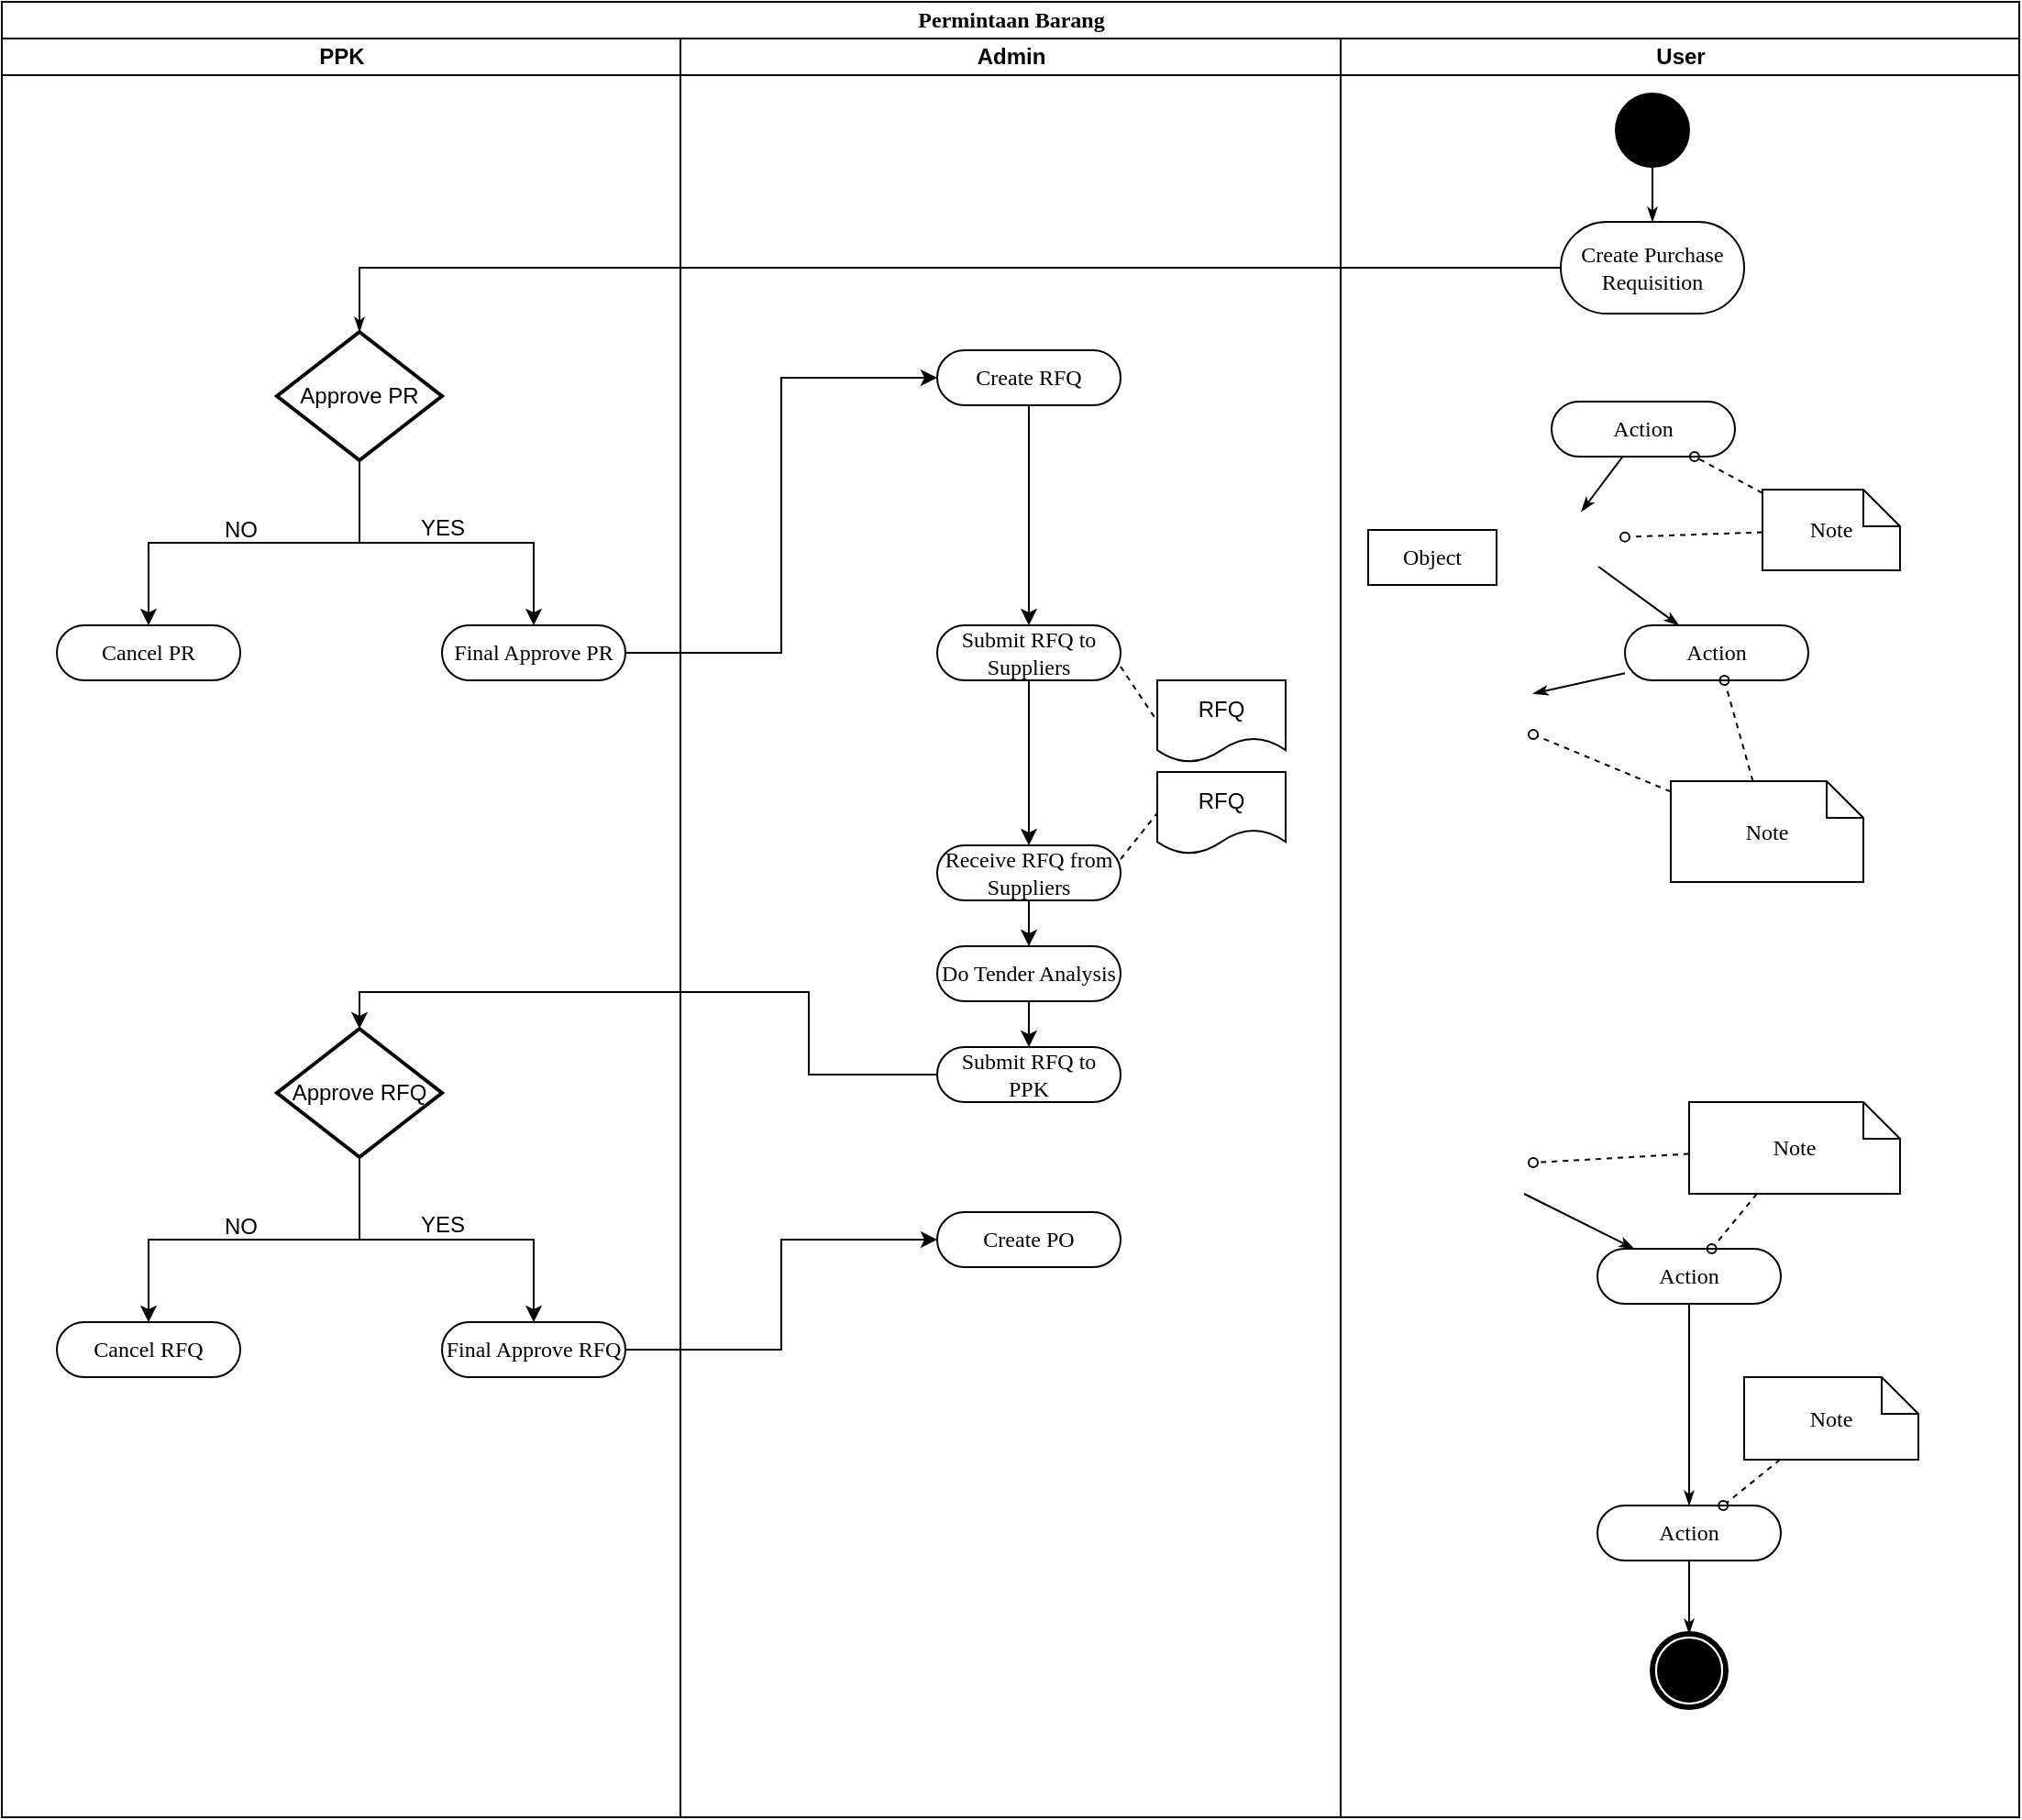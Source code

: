 <mxfile version="14.9.2" type="github">
  <diagram name="Page-1" id="0783ab3e-0a74-02c8-0abd-f7b4e66b4bec">
    <mxGraphModel dx="868" dy="482" grid="1" gridSize="10" guides="1" tooltips="1" connect="1" arrows="1" fold="1" page="1" pageScale="1" pageWidth="850" pageHeight="1100" background="none" math="0" shadow="0">
      <root>
        <mxCell id="0" />
        <mxCell id="1" parent="0" />
        <mxCell id="1c1d494c118603dd-1" value="Permintaan Barang" style="swimlane;html=1;childLayout=stackLayout;startSize=20;rounded=0;shadow=0;comic=0;labelBackgroundColor=none;strokeWidth=1;fontFamily=Verdana;fontSize=12;align=center;" parent="1" vertex="1">
          <mxGeometry x="40" y="20" width="1100" height="990" as="geometry" />
        </mxCell>
        <mxCell id="1c1d494c118603dd-2" value="PPK" style="swimlane;html=1;startSize=20;" parent="1c1d494c118603dd-1" vertex="1">
          <mxGeometry y="20" width="370" height="970" as="geometry" />
        </mxCell>
        <mxCell id="RlAB5I8TvOhal_wCDAfg-9" style="edgeStyle=orthogonalEdgeStyle;rounded=0;orthogonalLoop=1;jettySize=auto;html=1;exitX=0.5;exitY=1;exitDx=0;exitDy=0;exitPerimeter=0;entryX=0.5;entryY=0;entryDx=0;entryDy=0;" parent="1c1d494c118603dd-2" source="RlAB5I8TvOhal_wCDAfg-1" target="RlAB5I8TvOhal_wCDAfg-5" edge="1">
          <mxGeometry relative="1" as="geometry" />
        </mxCell>
        <mxCell id="RlAB5I8TvOhal_wCDAfg-11" style="edgeStyle=orthogonalEdgeStyle;rounded=0;orthogonalLoop=1;jettySize=auto;html=1;exitX=0.5;exitY=1;exitDx=0;exitDy=0;exitPerimeter=0;entryX=0.5;entryY=0;entryDx=0;entryDy=0;" parent="1c1d494c118603dd-2" source="RlAB5I8TvOhal_wCDAfg-1" target="RlAB5I8TvOhal_wCDAfg-6" edge="1">
          <mxGeometry relative="1" as="geometry" />
        </mxCell>
        <mxCell id="RlAB5I8TvOhal_wCDAfg-1" value="Approve PR" style="strokeWidth=2;html=1;shape=mxgraph.flowchart.decision;whiteSpace=wrap;" parent="1c1d494c118603dd-2" vertex="1">
          <mxGeometry x="150" y="160" width="90" height="70" as="geometry" />
        </mxCell>
        <mxCell id="RlAB5I8TvOhal_wCDAfg-6" value="Cancel PR" style="rounded=1;whiteSpace=wrap;html=1;shadow=0;comic=0;labelBackgroundColor=none;strokeWidth=1;fontFamily=Verdana;fontSize=12;align=center;arcSize=50;" parent="1c1d494c118603dd-2" vertex="1">
          <mxGeometry x="30" y="320" width="100" height="30" as="geometry" />
        </mxCell>
        <mxCell id="RlAB5I8TvOhal_wCDAfg-5" value="Final Approve PR" style="rounded=1;whiteSpace=wrap;html=1;shadow=0;comic=0;labelBackgroundColor=none;strokeWidth=1;fontFamily=Verdana;fontSize=12;align=center;arcSize=50;" parent="1c1d494c118603dd-2" vertex="1">
          <mxGeometry x="240" y="320" width="100" height="30" as="geometry" />
        </mxCell>
        <mxCell id="RlAB5I8TvOhal_wCDAfg-12" value="YES" style="text;html=1;align=center;verticalAlign=middle;resizable=0;points=[];autosize=1;strokeColor=none;" parent="1c1d494c118603dd-2" vertex="1">
          <mxGeometry x="220" y="257" width="40" height="20" as="geometry" />
        </mxCell>
        <mxCell id="gLysrJErBNc5DkfK_gQ7-5" value="Approve RFQ" style="strokeWidth=2;html=1;shape=mxgraph.flowchart.decision;whiteSpace=wrap;" vertex="1" parent="1c1d494c118603dd-2">
          <mxGeometry x="150" y="540" width="90" height="70" as="geometry" />
        </mxCell>
        <mxCell id="gLysrJErBNc5DkfK_gQ7-6" value="Cancel RFQ" style="rounded=1;whiteSpace=wrap;html=1;shadow=0;comic=0;labelBackgroundColor=none;strokeWidth=1;fontFamily=Verdana;fontSize=12;align=center;arcSize=50;" vertex="1" parent="1c1d494c118603dd-2">
          <mxGeometry x="30" y="700" width="100" height="30" as="geometry" />
        </mxCell>
        <mxCell id="gLysrJErBNc5DkfK_gQ7-4" style="edgeStyle=orthogonalEdgeStyle;rounded=0;orthogonalLoop=1;jettySize=auto;html=1;exitX=0.5;exitY=1;exitDx=0;exitDy=0;exitPerimeter=0;entryX=0.5;entryY=0;entryDx=0;entryDy=0;" edge="1" parent="1c1d494c118603dd-2" source="gLysrJErBNc5DkfK_gQ7-5" target="gLysrJErBNc5DkfK_gQ7-6">
          <mxGeometry relative="1" as="geometry" />
        </mxCell>
        <mxCell id="gLysrJErBNc5DkfK_gQ7-7" value="Final Approve RFQ" style="rounded=1;whiteSpace=wrap;html=1;shadow=0;comic=0;labelBackgroundColor=none;strokeWidth=1;fontFamily=Verdana;fontSize=12;align=center;arcSize=50;" vertex="1" parent="1c1d494c118603dd-2">
          <mxGeometry x="240" y="700" width="100" height="30" as="geometry" />
        </mxCell>
        <mxCell id="gLysrJErBNc5DkfK_gQ7-3" style="edgeStyle=orthogonalEdgeStyle;rounded=0;orthogonalLoop=1;jettySize=auto;html=1;exitX=0.5;exitY=1;exitDx=0;exitDy=0;exitPerimeter=0;entryX=0.5;entryY=0;entryDx=0;entryDy=0;" edge="1" parent="1c1d494c118603dd-2" source="gLysrJErBNc5DkfK_gQ7-5" target="gLysrJErBNc5DkfK_gQ7-7">
          <mxGeometry relative="1" as="geometry" />
        </mxCell>
        <mxCell id="gLysrJErBNc5DkfK_gQ7-8" value="YES" style="text;html=1;align=center;verticalAlign=middle;resizable=0;points=[];autosize=1;strokeColor=none;" vertex="1" parent="1c1d494c118603dd-2">
          <mxGeometry x="220" y="637" width="40" height="20" as="geometry" />
        </mxCell>
        <mxCell id="gLysrJErBNc5DkfK_gQ7-9" value="NO" style="text;html=1;align=center;verticalAlign=middle;resizable=0;points=[];autosize=1;strokeColor=none;" vertex="1" parent="1c1d494c118603dd-2">
          <mxGeometry x="115" y="638" width="30" height="20" as="geometry" />
        </mxCell>
        <mxCell id="1c1d494c118603dd-3" value="Admin" style="swimlane;html=1;startSize=20;" parent="1c1d494c118603dd-1" vertex="1">
          <mxGeometry x="370" y="20" width="360" height="970" as="geometry" />
        </mxCell>
        <mxCell id="RlAB5I8TvOhal_wCDAfg-20" style="edgeStyle=orthogonalEdgeStyle;rounded=0;orthogonalLoop=1;jettySize=auto;html=1;exitX=0.5;exitY=1;exitDx=0;exitDy=0;" parent="1c1d494c118603dd-3" source="1c1d494c118603dd-7" target="RlAB5I8TvOhal_wCDAfg-19" edge="1">
          <mxGeometry relative="1" as="geometry" />
        </mxCell>
        <mxCell id="1c1d494c118603dd-7" value="Submit RFQ to Suppliers" style="rounded=1;whiteSpace=wrap;html=1;shadow=0;comic=0;labelBackgroundColor=none;strokeWidth=1;fontFamily=Verdana;fontSize=12;align=center;arcSize=50;" parent="1c1d494c118603dd-3" vertex="1">
          <mxGeometry x="140" y="320" width="100" height="30" as="geometry" />
        </mxCell>
        <mxCell id="RlAB5I8TvOhal_wCDAfg-17" value="RFQ" style="shape=document;whiteSpace=wrap;html=1;boundedLbl=1;" parent="1c1d494c118603dd-3" vertex="1">
          <mxGeometry x="260" y="350" width="70" height="44.8" as="geometry" />
        </mxCell>
        <mxCell id="RlAB5I8TvOhal_wCDAfg-18" value="" style="endArrow=none;dashed=1;html=1;entryX=0;entryY=0.5;entryDx=0;entryDy=0;exitX=1;exitY=0.75;exitDx=0;exitDy=0;" parent="1c1d494c118603dd-3" source="1c1d494c118603dd-7" target="RlAB5I8TvOhal_wCDAfg-17" edge="1">
          <mxGeometry width="50" height="50" relative="1" as="geometry">
            <mxPoint x="100" y="470" as="sourcePoint" />
            <mxPoint x="150" y="420" as="targetPoint" />
          </mxGeometry>
        </mxCell>
        <mxCell id="gLysrJErBNc5DkfK_gQ7-12" style="edgeStyle=orthogonalEdgeStyle;rounded=0;orthogonalLoop=1;jettySize=auto;html=1;exitX=0.5;exitY=1;exitDx=0;exitDy=0;entryX=0.5;entryY=0;entryDx=0;entryDy=0;" edge="1" parent="1c1d494c118603dd-3" source="RlAB5I8TvOhal_wCDAfg-19" target="gLysrJErBNc5DkfK_gQ7-11">
          <mxGeometry relative="1" as="geometry" />
        </mxCell>
        <mxCell id="RlAB5I8TvOhal_wCDAfg-19" value="Receive RFQ from Suppliers" style="rounded=1;whiteSpace=wrap;html=1;shadow=0;comic=0;labelBackgroundColor=none;strokeWidth=1;fontFamily=Verdana;fontSize=12;align=center;arcSize=50;" parent="1c1d494c118603dd-3" vertex="1">
          <mxGeometry x="140" y="440" width="100" height="30" as="geometry" />
        </mxCell>
        <mxCell id="RlAB5I8TvOhal_wCDAfg-25" style="edgeStyle=orthogonalEdgeStyle;rounded=0;orthogonalLoop=1;jettySize=auto;html=1;exitX=0.5;exitY=1;exitDx=0;exitDy=0;entryX=0.5;entryY=0;entryDx=0;entryDy=0;" parent="1c1d494c118603dd-3" source="RlAB5I8TvOhal_wCDAfg-23" target="1c1d494c118603dd-7" edge="1">
          <mxGeometry relative="1" as="geometry" />
        </mxCell>
        <mxCell id="RlAB5I8TvOhal_wCDAfg-23" value="Create RFQ" style="rounded=1;whiteSpace=wrap;html=1;shadow=0;comic=0;labelBackgroundColor=none;strokeWidth=1;fontFamily=Verdana;fontSize=12;align=center;arcSize=50;" parent="1c1d494c118603dd-3" vertex="1">
          <mxGeometry x="140" y="170" width="100" height="30" as="geometry" />
        </mxCell>
        <mxCell id="gLysrJErBNc5DkfK_gQ7-1" value="Submit RFQ to PPK" style="rounded=1;whiteSpace=wrap;html=1;shadow=0;comic=0;labelBackgroundColor=none;strokeWidth=1;fontFamily=Verdana;fontSize=12;align=center;arcSize=50;" vertex="1" parent="1c1d494c118603dd-3">
          <mxGeometry x="140" y="550" width="100" height="30" as="geometry" />
        </mxCell>
        <mxCell id="gLysrJErBNc5DkfK_gQ7-10" value="Create PO" style="rounded=1;whiteSpace=wrap;html=1;shadow=0;comic=0;labelBackgroundColor=none;strokeWidth=1;fontFamily=Verdana;fontSize=12;align=center;arcSize=50;" vertex="1" parent="1c1d494c118603dd-3">
          <mxGeometry x="140" y="640" width="100" height="30" as="geometry" />
        </mxCell>
        <mxCell id="gLysrJErBNc5DkfK_gQ7-13" style="edgeStyle=orthogonalEdgeStyle;rounded=0;orthogonalLoop=1;jettySize=auto;html=1;exitX=0.5;exitY=1;exitDx=0;exitDy=0;entryX=0.5;entryY=0;entryDx=0;entryDy=0;" edge="1" parent="1c1d494c118603dd-3" source="gLysrJErBNc5DkfK_gQ7-11" target="gLysrJErBNc5DkfK_gQ7-1">
          <mxGeometry relative="1" as="geometry" />
        </mxCell>
        <mxCell id="gLysrJErBNc5DkfK_gQ7-11" value="Do Tender Analysis" style="rounded=1;whiteSpace=wrap;html=1;shadow=0;comic=0;labelBackgroundColor=none;strokeWidth=1;fontFamily=Verdana;fontSize=12;align=center;arcSize=50;" vertex="1" parent="1c1d494c118603dd-3">
          <mxGeometry x="140" y="495" width="100" height="30" as="geometry" />
        </mxCell>
        <mxCell id="1c1d494c118603dd-4" value="User" style="swimlane;html=1;startSize=20;" parent="1c1d494c118603dd-1" vertex="1">
          <mxGeometry x="730" y="20" width="370" height="970" as="geometry" />
        </mxCell>
        <mxCell id="1c1d494c118603dd-27" style="edgeStyle=orthogonalEdgeStyle;rounded=0;html=1;labelBackgroundColor=none;startArrow=none;startFill=0;startSize=5;endArrow=classicThin;endFill=1;endSize=5;jettySize=auto;orthogonalLoop=1;strokeWidth=1;fontFamily=Verdana;fontSize=12" parent="1c1d494c118603dd-4" source="60571a20871a0731-4" target="60571a20871a0731-8" edge="1">
          <mxGeometry relative="1" as="geometry" />
        </mxCell>
        <mxCell id="60571a20871a0731-4" value="" style="ellipse;whiteSpace=wrap;html=1;rounded=0;shadow=0;comic=0;labelBackgroundColor=none;strokeWidth=1;fillColor=#000000;fontFamily=Verdana;fontSize=12;align=center;" parent="1c1d494c118603dd-4" vertex="1">
          <mxGeometry x="150" y="30" width="40" height="40" as="geometry" />
        </mxCell>
        <mxCell id="60571a20871a0731-8" value="Create Purchase Requisition" style="rounded=1;whiteSpace=wrap;html=1;shadow=0;comic=0;labelBackgroundColor=none;strokeWidth=1;fontFamily=Verdana;fontSize=12;align=center;arcSize=50;" parent="1c1d494c118603dd-4" vertex="1">
          <mxGeometry x="120" y="100" width="100" height="50" as="geometry" />
        </mxCell>
        <mxCell id="1c1d494c118603dd-33" style="rounded=0;html=1;labelBackgroundColor=none;startArrow=none;startFill=0;startSize=5;endArrow=classicThin;endFill=1;endSize=5;jettySize=auto;orthogonalLoop=1;strokeWidth=1;fontFamily=Verdana;fontSize=12" parent="1c1d494c118603dd-4" source="1c1d494c118603dd-5" edge="1">
          <mxGeometry relative="1" as="geometry">
            <mxPoint x="131.25" y="258" as="targetPoint" />
          </mxGeometry>
        </mxCell>
        <mxCell id="1c1d494c118603dd-5" value="Action" style="rounded=1;whiteSpace=wrap;html=1;shadow=0;comic=0;labelBackgroundColor=none;strokeWidth=1;fontFamily=Verdana;fontSize=12;align=center;arcSize=50;" parent="1c1d494c118603dd-4" vertex="1">
          <mxGeometry x="115" y="198" width="100" height="30" as="geometry" />
        </mxCell>
        <mxCell id="1c1d494c118603dd-38" style="edgeStyle=none;rounded=0;html=1;labelBackgroundColor=none;startArrow=none;startFill=0;startSize=5;endArrow=classicThin;endFill=1;endSize=5;jettySize=auto;orthogonalLoop=1;strokeWidth=1;fontFamily=Verdana;fontSize=12" parent="1c1d494c118603dd-4" source="1c1d494c118603dd-8" edge="1">
          <mxGeometry relative="1" as="geometry">
            <mxPoint x="105" y="357.222" as="targetPoint" />
          </mxGeometry>
        </mxCell>
        <mxCell id="1c1d494c118603dd-8" value="Action" style="rounded=1;whiteSpace=wrap;html=1;shadow=0;comic=0;labelBackgroundColor=none;strokeWidth=1;fontFamily=Verdana;fontSize=12;align=center;arcSize=50;" parent="1c1d494c118603dd-4" vertex="1">
          <mxGeometry x="155" y="320" width="100" height="30" as="geometry" />
        </mxCell>
        <mxCell id="1c1d494c118603dd-37" style="edgeStyle=none;rounded=0;html=1;labelBackgroundColor=none;startArrow=none;startFill=0;startSize=5;endArrow=classicThin;endFill=1;endSize=5;jettySize=auto;orthogonalLoop=1;strokeWidth=1;fontFamily=Verdana;fontSize=12" parent="1c1d494c118603dd-4" target="1c1d494c118603dd-8" edge="1">
          <mxGeometry relative="1" as="geometry">
            <mxPoint x="140.565" y="288" as="sourcePoint" />
          </mxGeometry>
        </mxCell>
        <mxCell id="1c1d494c118603dd-9" value="Object" style="rounded=0;whiteSpace=wrap;html=1;shadow=0;comic=0;labelBackgroundColor=none;strokeWidth=1;fontFamily=Verdana;fontSize=12;align=center;arcSize=50;" parent="1c1d494c118603dd-4" vertex="1">
          <mxGeometry x="15" y="268" width="70" height="30" as="geometry" />
        </mxCell>
        <mxCell id="1c1d494c118603dd-43" style="edgeStyle=none;rounded=0;html=1;labelBackgroundColor=none;startArrow=none;startFill=0;startSize=5;endArrow=classicThin;endFill=1;endSize=5;jettySize=auto;orthogonalLoop=1;strokeWidth=1;fontFamily=Verdana;fontSize=12" parent="1c1d494c118603dd-4" target="1c1d494c118603dd-18" edge="1">
          <mxGeometry relative="1" as="geometry">
            <mxPoint x="100" y="630" as="sourcePoint" />
          </mxGeometry>
        </mxCell>
        <mxCell id="1c1d494c118603dd-44" style="edgeStyle=none;rounded=0;html=1;labelBackgroundColor=none;startArrow=none;startFill=0;startSize=5;endArrow=classicThin;endFill=1;endSize=5;jettySize=auto;orthogonalLoop=1;strokeWidth=1;fontFamily=Verdana;fontSize=12" parent="1c1d494c118603dd-4" source="1c1d494c118603dd-18" target="1c1d494c118603dd-19" edge="1">
          <mxGeometry relative="1" as="geometry" />
        </mxCell>
        <mxCell id="1c1d494c118603dd-18" value="Action" style="rounded=1;whiteSpace=wrap;html=1;shadow=0;comic=0;labelBackgroundColor=none;strokeWidth=1;fontFamily=Verdana;fontSize=12;align=center;arcSize=50;" parent="1c1d494c118603dd-4" vertex="1">
          <mxGeometry x="140" y="660" width="100" height="30" as="geometry" />
        </mxCell>
        <mxCell id="1c1d494c118603dd-45" style="edgeStyle=none;rounded=0;html=1;labelBackgroundColor=none;startArrow=none;startFill=0;startSize=5;endArrow=classicThin;endFill=1;endSize=5;jettySize=auto;orthogonalLoop=1;strokeWidth=1;fontFamily=Verdana;fontSize=12" parent="1c1d494c118603dd-4" source="1c1d494c118603dd-19" target="60571a20871a0731-5" edge="1">
          <mxGeometry relative="1" as="geometry" />
        </mxCell>
        <mxCell id="1c1d494c118603dd-19" value="Action" style="rounded=1;whiteSpace=wrap;html=1;shadow=0;comic=0;labelBackgroundColor=none;strokeWidth=1;fontFamily=Verdana;fontSize=12;align=center;arcSize=50;" parent="1c1d494c118603dd-4" vertex="1">
          <mxGeometry x="140" y="800" width="100" height="30" as="geometry" />
        </mxCell>
        <mxCell id="60571a20871a0731-5" value="" style="shape=mxgraph.bpmn.shape;html=1;verticalLabelPosition=bottom;labelBackgroundColor=#ffffff;verticalAlign=top;perimeter=ellipsePerimeter;outline=end;symbol=terminate;rounded=0;shadow=0;comic=0;strokeWidth=1;fontFamily=Verdana;fontSize=12;align=center;" parent="1c1d494c118603dd-4" vertex="1">
          <mxGeometry x="170" y="870" width="40" height="40" as="geometry" />
        </mxCell>
        <mxCell id="1c1d494c118603dd-48" style="edgeStyle=none;rounded=0;html=1;dashed=1;labelBackgroundColor=none;startArrow=none;startFill=0;startSize=5;endArrow=oval;endFill=0;endSize=5;jettySize=auto;orthogonalLoop=1;strokeWidth=1;fontFamily=Verdana;fontSize=12" parent="1c1d494c118603dd-4" source="1c1d494c118603dd-20" target="1c1d494c118603dd-5" edge="1">
          <mxGeometry relative="1" as="geometry" />
        </mxCell>
        <mxCell id="1c1d494c118603dd-49" style="edgeStyle=none;rounded=0;html=1;dashed=1;labelBackgroundColor=none;startArrow=none;startFill=0;startSize=5;endArrow=oval;endFill=0;endSize=5;jettySize=auto;orthogonalLoop=1;strokeWidth=1;fontFamily=Verdana;fontSize=12" parent="1c1d494c118603dd-4" source="1c1d494c118603dd-20" edge="1">
          <mxGeometry relative="1" as="geometry">
            <mxPoint x="155" y="271.814" as="targetPoint" />
          </mxGeometry>
        </mxCell>
        <mxCell id="1c1d494c118603dd-20" value="Note" style="shape=note;whiteSpace=wrap;html=1;rounded=0;shadow=0;comic=0;labelBackgroundColor=none;strokeWidth=1;fontFamily=Verdana;fontSize=12;align=center;size=20;" parent="1c1d494c118603dd-4" vertex="1">
          <mxGeometry x="230" y="246" width="75" height="44" as="geometry" />
        </mxCell>
        <mxCell id="1c1d494c118603dd-50" style="edgeStyle=none;rounded=0;html=1;dashed=1;labelBackgroundColor=none;startArrow=none;startFill=0;startSize=5;endArrow=oval;endFill=0;endSize=5;jettySize=auto;orthogonalLoop=1;strokeWidth=1;fontFamily=Verdana;fontSize=12" parent="1c1d494c118603dd-4" source="1c1d494c118603dd-22" target="1c1d494c118603dd-8" edge="1">
          <mxGeometry relative="1" as="geometry" />
        </mxCell>
        <mxCell id="1c1d494c118603dd-51" style="edgeStyle=none;rounded=0;html=1;dashed=1;labelBackgroundColor=none;startArrow=none;startFill=0;startSize=5;endArrow=oval;endFill=0;endSize=5;jettySize=auto;orthogonalLoop=1;strokeWidth=1;fontFamily=Verdana;fontSize=12" parent="1c1d494c118603dd-4" source="1c1d494c118603dd-22" edge="1">
          <mxGeometry relative="1" as="geometry">
            <mxPoint x="105" y="379.538" as="targetPoint" />
          </mxGeometry>
        </mxCell>
        <mxCell id="1c1d494c118603dd-22" value="Note" style="shape=note;whiteSpace=wrap;html=1;rounded=0;shadow=0;comic=0;labelBackgroundColor=none;strokeWidth=1;fontFamily=Verdana;fontSize=12;align=center;size=20;" parent="1c1d494c118603dd-4" vertex="1">
          <mxGeometry x="180" y="405" width="105" height="55" as="geometry" />
        </mxCell>
        <mxCell id="1c1d494c118603dd-56" style="edgeStyle=none;rounded=0;html=1;dashed=1;labelBackgroundColor=none;startArrow=none;startFill=0;startSize=5;endArrow=oval;endFill=0;endSize=5;jettySize=auto;orthogonalLoop=1;strokeWidth=1;fontFamily=Verdana;fontSize=12" parent="1c1d494c118603dd-4" source="1c1d494c118603dd-25" target="1c1d494c118603dd-18" edge="1">
          <mxGeometry relative="1" as="geometry" />
        </mxCell>
        <mxCell id="1c1d494c118603dd-57" style="edgeStyle=none;rounded=0;html=1;dashed=1;labelBackgroundColor=none;startArrow=none;startFill=0;startSize=5;endArrow=oval;endFill=0;endSize=5;jettySize=auto;orthogonalLoop=1;strokeWidth=1;fontFamily=Verdana;fontSize=12" parent="1c1d494c118603dd-4" source="1c1d494c118603dd-25" edge="1">
          <mxGeometry relative="1" as="geometry">
            <mxPoint x="105" y="613.028" as="targetPoint" />
          </mxGeometry>
        </mxCell>
        <mxCell id="1c1d494c118603dd-25" value="Note" style="shape=note;whiteSpace=wrap;html=1;rounded=0;shadow=0;comic=0;labelBackgroundColor=none;strokeWidth=1;fontFamily=Verdana;fontSize=12;align=center;size=20;" parent="1c1d494c118603dd-4" vertex="1">
          <mxGeometry x="190" y="580" width="115" height="50" as="geometry" />
        </mxCell>
        <mxCell id="1c1d494c118603dd-58" style="edgeStyle=none;rounded=0;html=1;dashed=1;labelBackgroundColor=none;startArrow=none;startFill=0;startSize=5;endArrow=oval;endFill=0;endSize=5;jettySize=auto;orthogonalLoop=1;strokeWidth=1;fontFamily=Verdana;fontSize=12" parent="1c1d494c118603dd-4" source="1c1d494c118603dd-26" target="1c1d494c118603dd-19" edge="1">
          <mxGeometry relative="1" as="geometry" />
        </mxCell>
        <mxCell id="1c1d494c118603dd-26" value="Note" style="shape=note;whiteSpace=wrap;html=1;rounded=0;shadow=0;comic=0;labelBackgroundColor=none;strokeWidth=1;fontFamily=Verdana;fontSize=12;align=center;size=20;" parent="1c1d494c118603dd-4" vertex="1">
          <mxGeometry x="220" y="730" width="95" height="45" as="geometry" />
        </mxCell>
        <mxCell id="1c1d494c118603dd-28" style="edgeStyle=orthogonalEdgeStyle;rounded=0;html=1;entryX=0.5;entryY=0;labelBackgroundColor=none;startArrow=none;startFill=0;startSize=5;endArrow=classicThin;endFill=1;endSize=5;jettySize=auto;orthogonalLoop=1;strokeWidth=1;fontFamily=Verdana;fontSize=12;entryDx=0;entryDy=0;entryPerimeter=0;" parent="1c1d494c118603dd-1" source="60571a20871a0731-8" target="RlAB5I8TvOhal_wCDAfg-1" edge="1">
          <mxGeometry relative="1" as="geometry">
            <Array as="points">
              <mxPoint x="195" y="145" />
            </Array>
            <mxPoint x="140" y="240" as="targetPoint" />
          </mxGeometry>
        </mxCell>
        <mxCell id="RlAB5I8TvOhal_wCDAfg-24" style="edgeStyle=orthogonalEdgeStyle;rounded=0;orthogonalLoop=1;jettySize=auto;html=1;exitX=1;exitY=0.5;exitDx=0;exitDy=0;entryX=0;entryY=0.5;entryDx=0;entryDy=0;" parent="1c1d494c118603dd-1" source="RlAB5I8TvOhal_wCDAfg-5" target="RlAB5I8TvOhal_wCDAfg-23" edge="1">
          <mxGeometry relative="1" as="geometry" />
        </mxCell>
        <mxCell id="gLysrJErBNc5DkfK_gQ7-14" style="edgeStyle=orthogonalEdgeStyle;rounded=0;orthogonalLoop=1;jettySize=auto;html=1;exitX=0;exitY=0.5;exitDx=0;exitDy=0;entryX=0.5;entryY=0;entryDx=0;entryDy=0;entryPerimeter=0;" edge="1" parent="1c1d494c118603dd-1" source="gLysrJErBNc5DkfK_gQ7-1" target="gLysrJErBNc5DkfK_gQ7-5">
          <mxGeometry relative="1" as="geometry">
            <Array as="points">
              <mxPoint x="440" y="585" />
              <mxPoint x="440" y="540" />
              <mxPoint x="195" y="540" />
            </Array>
          </mxGeometry>
        </mxCell>
        <mxCell id="gLysrJErBNc5DkfK_gQ7-15" style="edgeStyle=orthogonalEdgeStyle;rounded=0;orthogonalLoop=1;jettySize=auto;html=1;exitX=1;exitY=0.5;exitDx=0;exitDy=0;entryX=0;entryY=0.5;entryDx=0;entryDy=0;" edge="1" parent="1c1d494c118603dd-1" source="gLysrJErBNc5DkfK_gQ7-7" target="gLysrJErBNc5DkfK_gQ7-10">
          <mxGeometry relative="1" as="geometry" />
        </mxCell>
        <mxCell id="RlAB5I8TvOhal_wCDAfg-13" value="NO" style="text;html=1;align=center;verticalAlign=middle;resizable=0;points=[];autosize=1;strokeColor=none;" parent="1" vertex="1">
          <mxGeometry x="155" y="298" width="30" height="20" as="geometry" />
        </mxCell>
        <mxCell id="RlAB5I8TvOhal_wCDAfg-21" value="RFQ" style="shape=document;whiteSpace=wrap;html=1;boundedLbl=1;" parent="1" vertex="1">
          <mxGeometry x="670" y="440" width="70" height="44.8" as="geometry" />
        </mxCell>
        <mxCell id="RlAB5I8TvOhal_wCDAfg-22" value="" style="endArrow=none;dashed=1;html=1;entryX=0;entryY=0.5;entryDx=0;entryDy=0;exitX=1;exitY=0.25;exitDx=0;exitDy=0;" parent="1" source="RlAB5I8TvOhal_wCDAfg-19" target="RlAB5I8TvOhal_wCDAfg-21" edge="1">
          <mxGeometry width="50" height="50" relative="1" as="geometry">
            <mxPoint x="640" y="490" as="sourcePoint" />
            <mxPoint x="150" y="470" as="targetPoint" />
          </mxGeometry>
        </mxCell>
      </root>
    </mxGraphModel>
  </diagram>
</mxfile>
